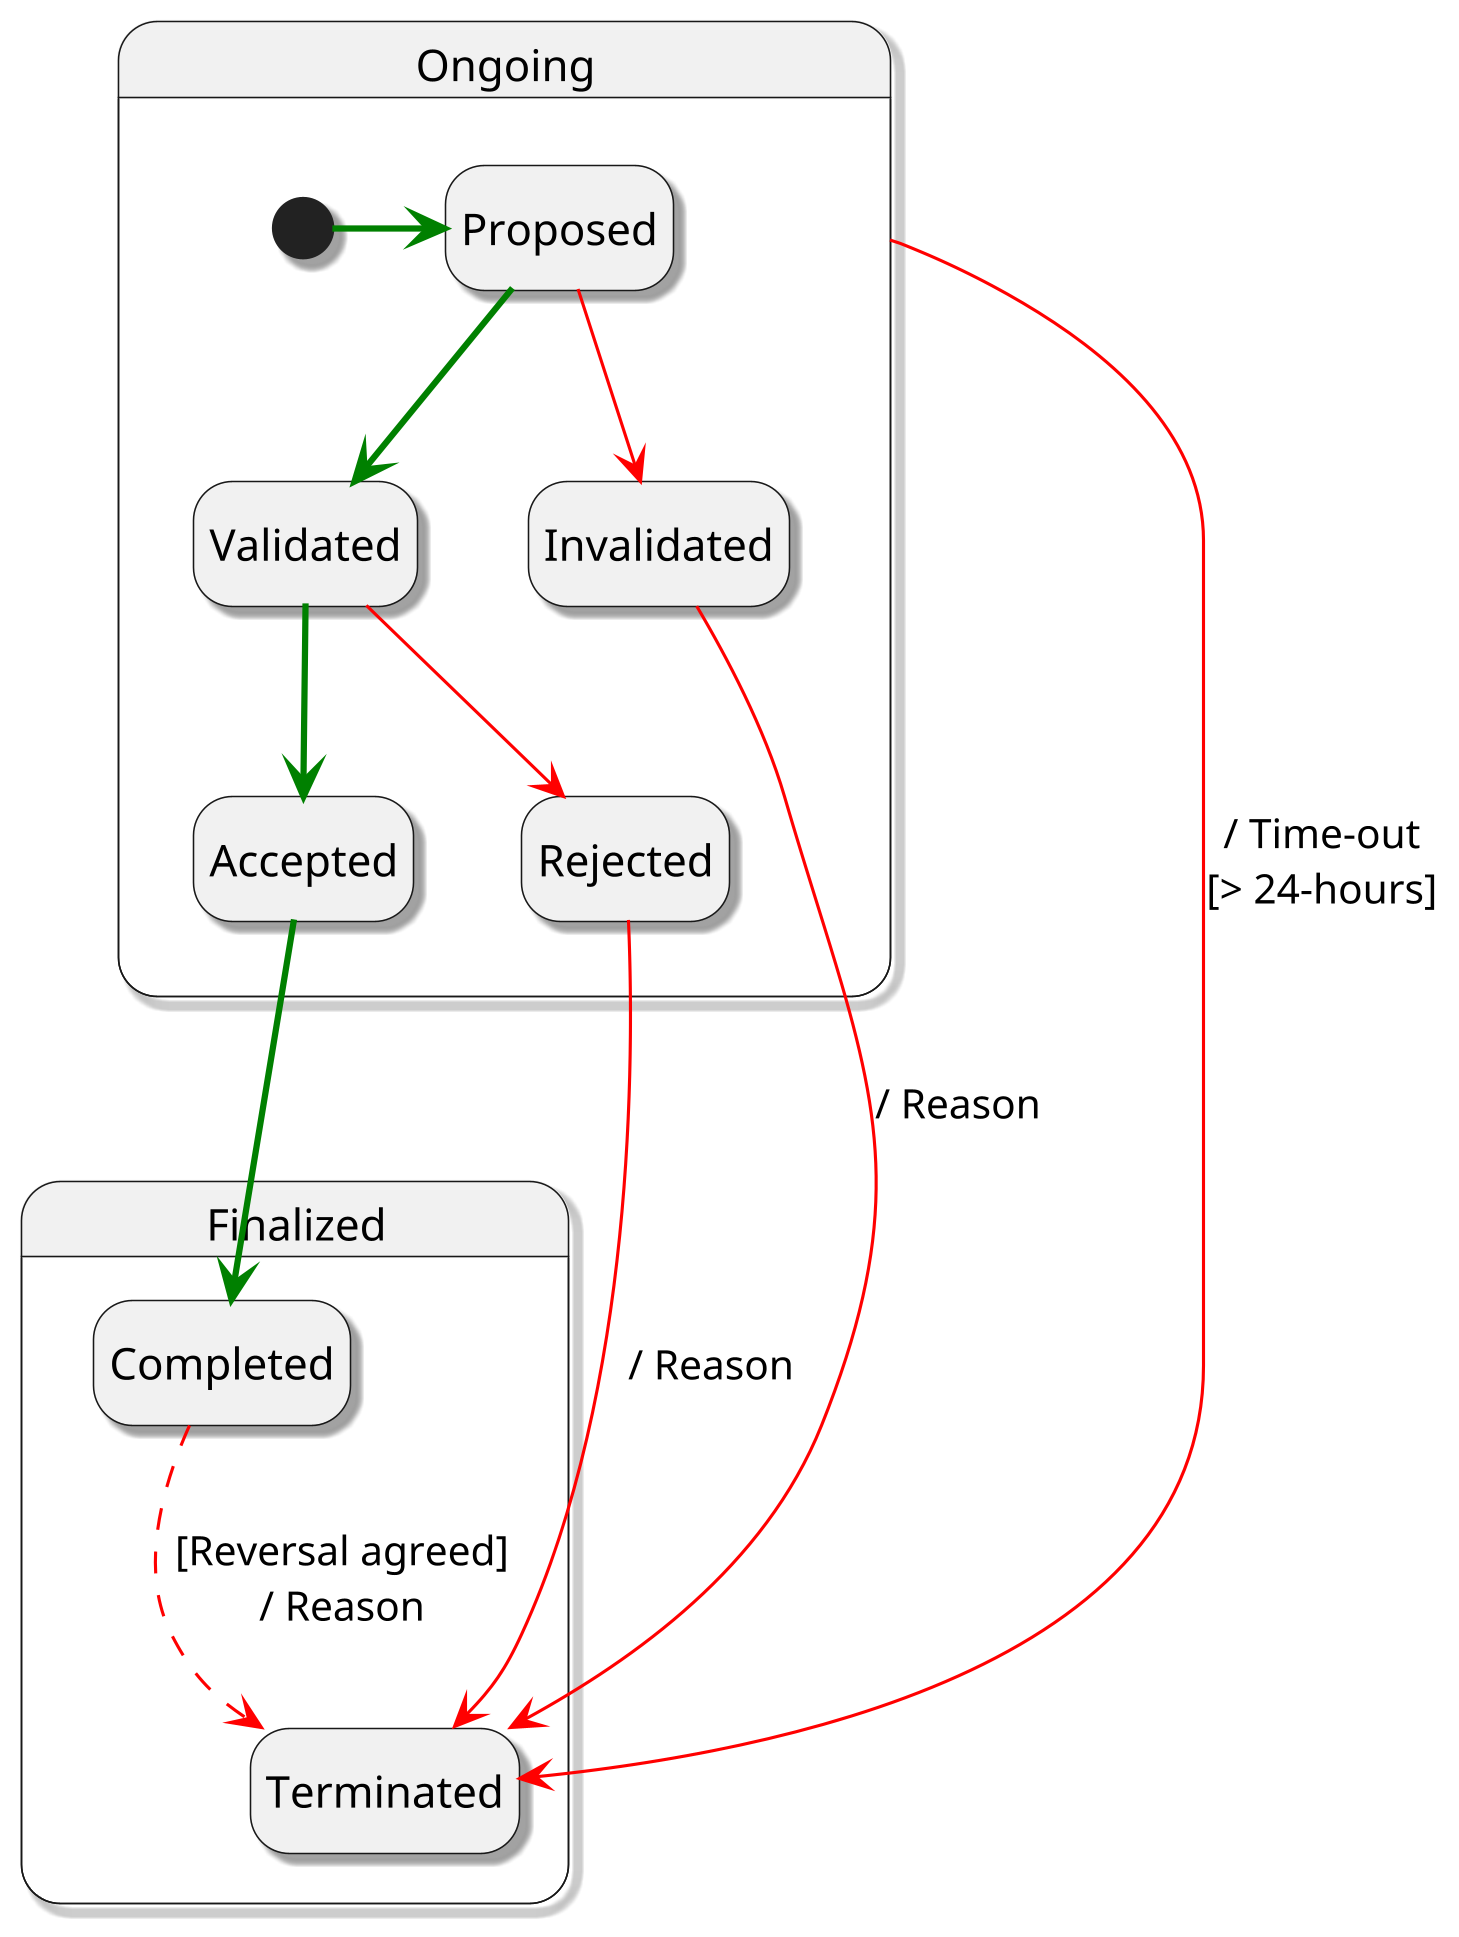 @startuml Transaction State Chart

skinparam dpi 300
skinparam monochrome false
skinparam shadowing true

top to bottom direction
hide empty description

state "Ongoing" as ip

State ip {
  [*] -[bold,#green]> Proposed
  Proposed -[bold,#green]-> Validated 
  Proposed -[#red]-> Invalidated

  Validated -[bold,#green]-> Accepted
  Validated -[#red]-> Rejected
}

State Finalized {
  Accepted -[bold,#green]-> Completed
  Invalidated -[#red]-> Terminated : / Reason
  Rejected -[#red]-> Terminated : / Reason
  ip -[#red]-> Terminated : / Time-out\n[> 24-hours] 
  Completed -[dashed,#red]-> Terminated : [Reversal agreed]\n/ Reason
}
@enduml
